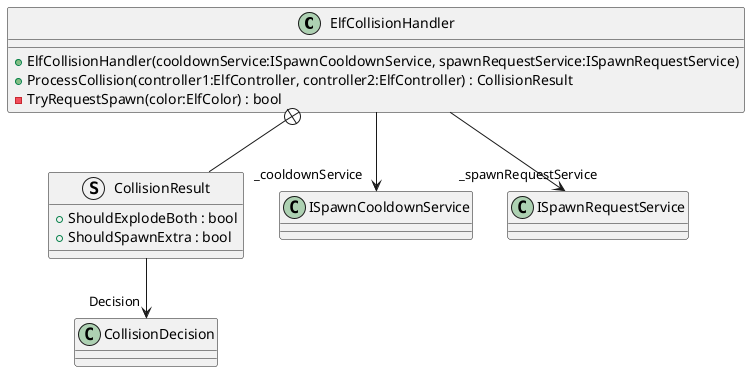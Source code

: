 @startuml
class ElfCollisionHandler {
    + ElfCollisionHandler(cooldownService:ISpawnCooldownService, spawnRequestService:ISpawnRequestService)
    + ProcessCollision(controller1:ElfController, controller2:ElfController) : CollisionResult
    - TryRequestSpawn(color:ElfColor) : bool
}
struct CollisionResult {
    + ShouldExplodeBoth : bool
    + ShouldSpawnExtra : bool
}
ElfCollisionHandler --> "_cooldownService" ISpawnCooldownService
ElfCollisionHandler --> "_spawnRequestService" ISpawnRequestService
ElfCollisionHandler +-- CollisionResult
CollisionResult --> "Decision" CollisionDecision
@enduml
